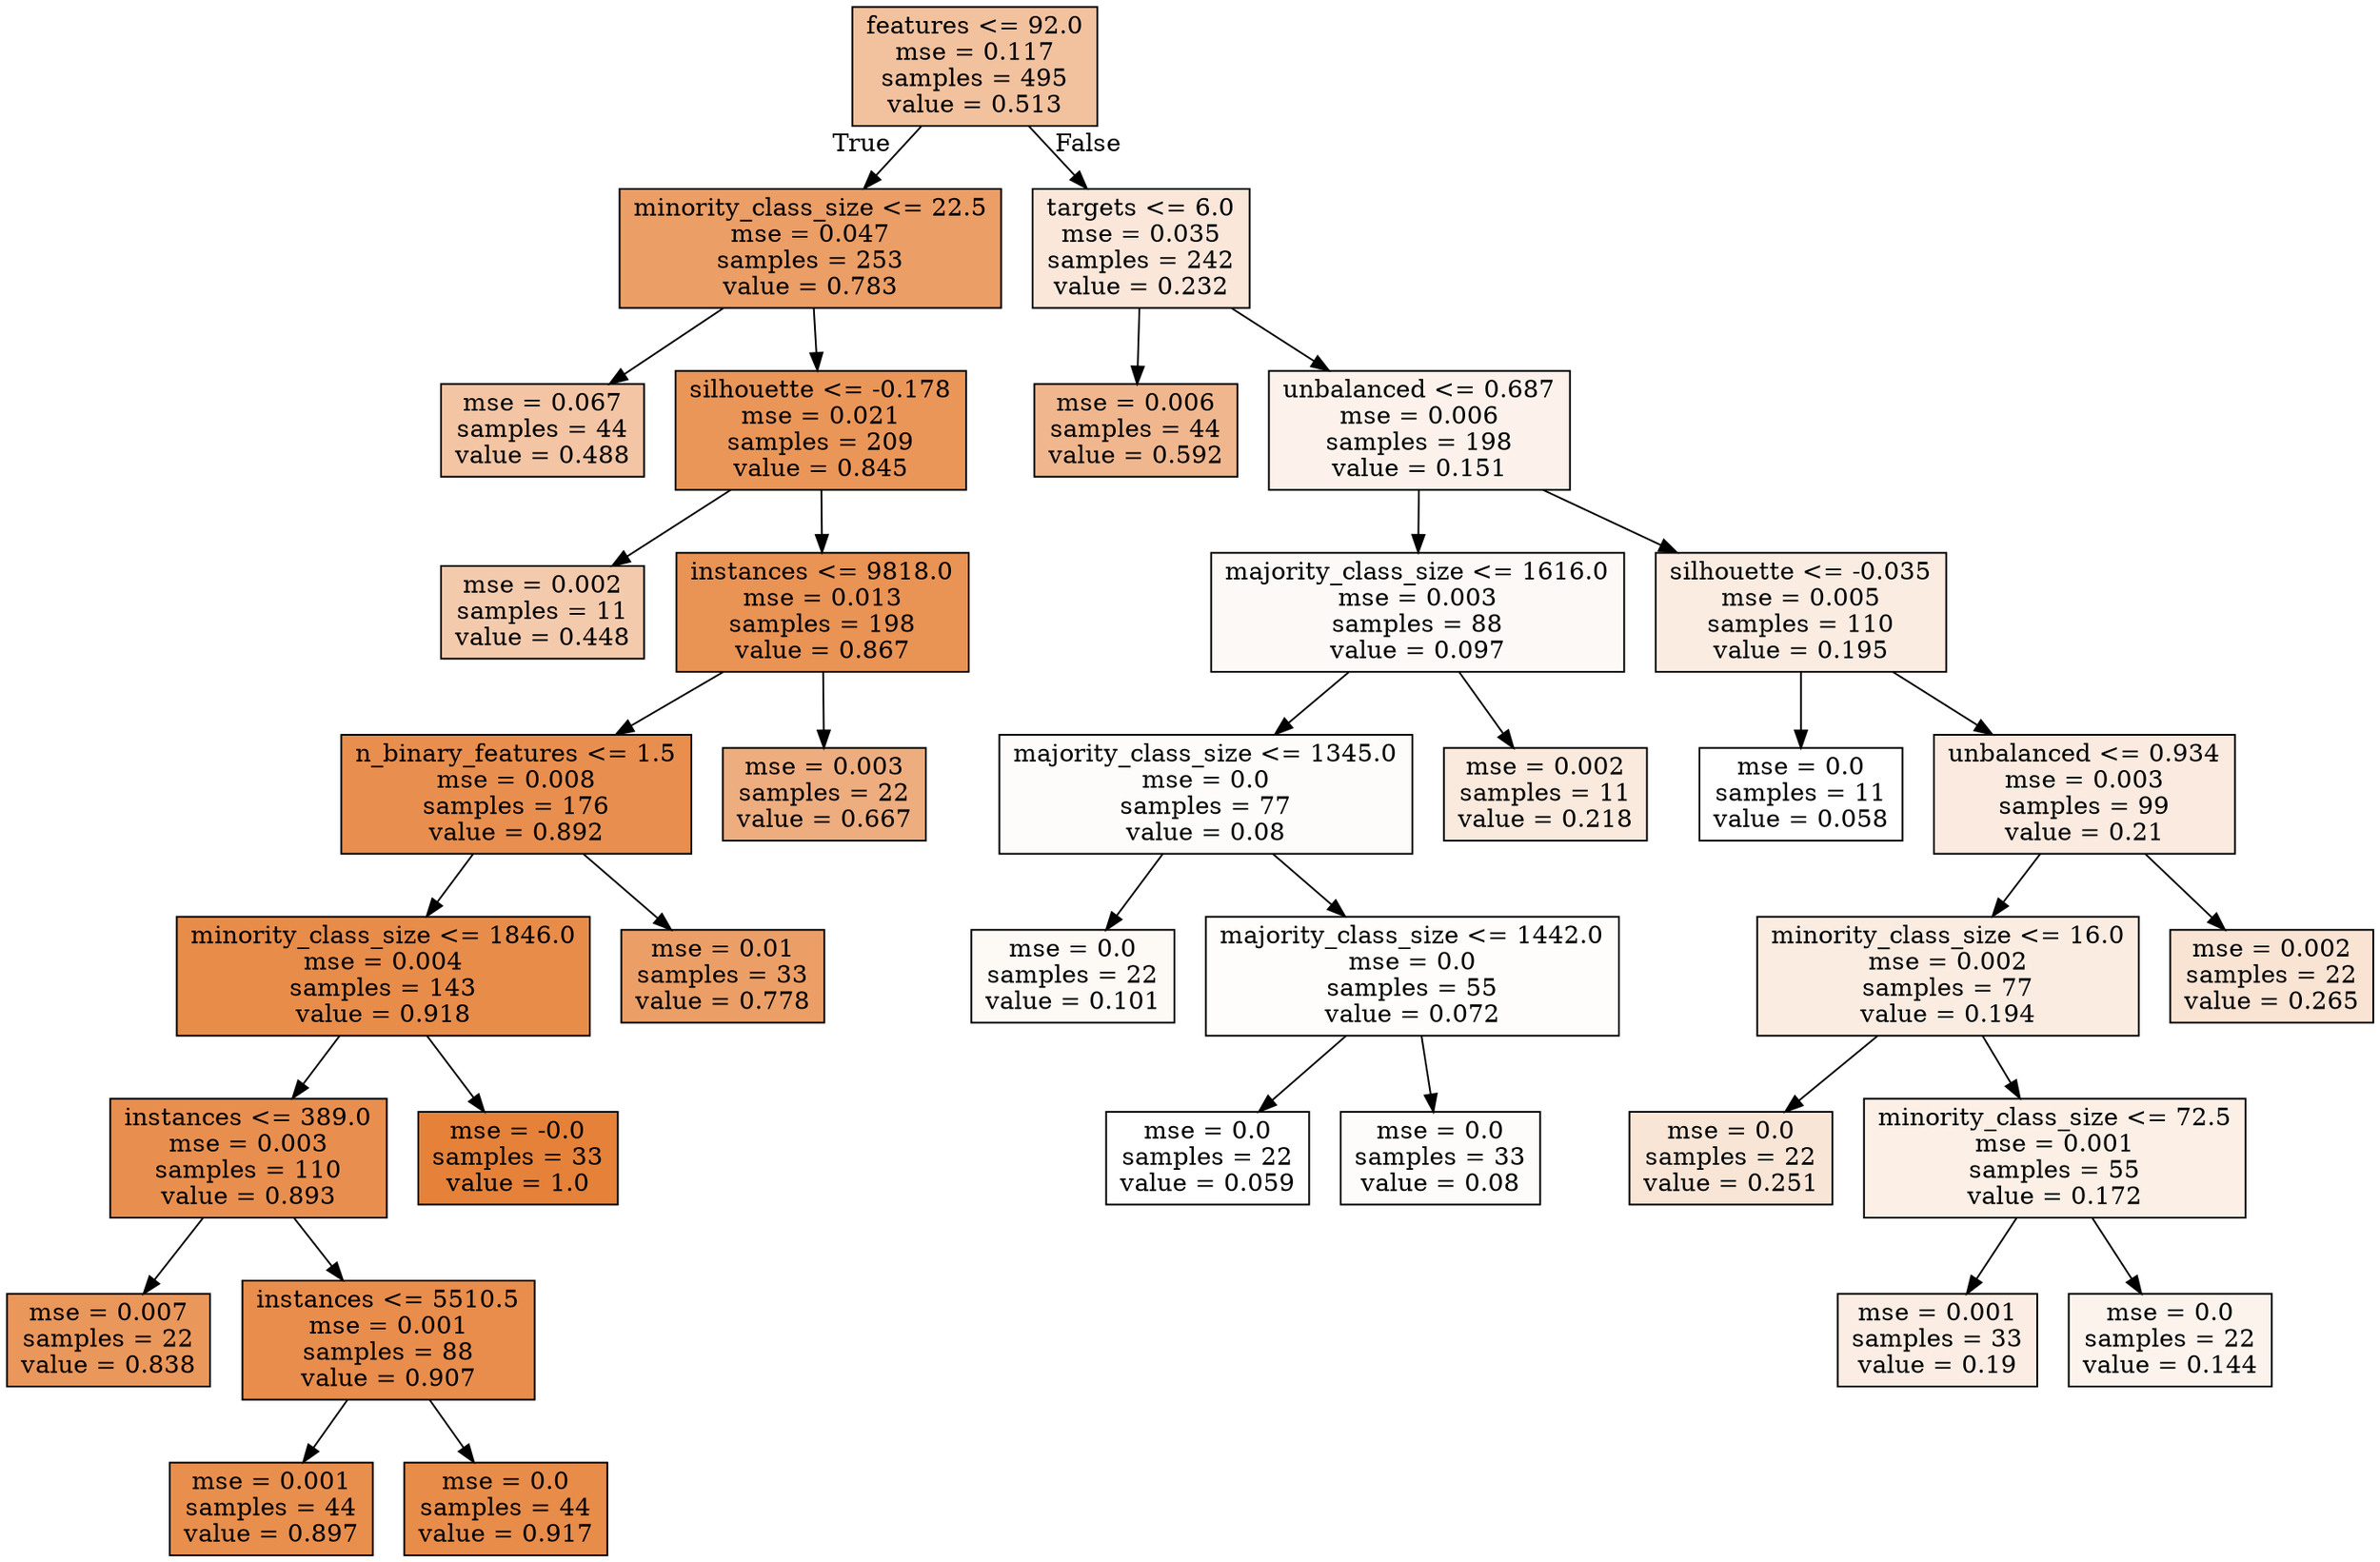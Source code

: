 digraph Tree {
node [shape=box, style="filled", color="black"] ;
0 [label="features <= 92.0\nmse = 0.117\nsamples = 495\nvalue = 0.513", fillcolor="#e581397b"] ;
1 [label="minority_class_size <= 22.5\nmse = 0.047\nsamples = 253\nvalue = 0.783", fillcolor="#e58139c4"] ;
0 -> 1 [labeldistance=2.5, labelangle=45, headlabel="True"] ;
2 [label="mse = 0.067\nsamples = 44\nvalue = 0.488", fillcolor="#e5813975"] ;
1 -> 2 ;
3 [label="silhouette <= -0.178\nmse = 0.021\nsamples = 209\nvalue = 0.845", fillcolor="#e58139d5"] ;
1 -> 3 ;
4 [label="mse = 0.002\nsamples = 11\nvalue = 0.448", fillcolor="#e581396a"] ;
3 -> 4 ;
5 [label="instances <= 9818.0\nmse = 0.013\nsamples = 198\nvalue = 0.867", fillcolor="#e58139db"] ;
3 -> 5 ;
6 [label="n_binary_features <= 1.5\nmse = 0.008\nsamples = 176\nvalue = 0.892", fillcolor="#e58139e2"] ;
5 -> 6 ;
7 [label="minority_class_size <= 1846.0\nmse = 0.004\nsamples = 143\nvalue = 0.918", fillcolor="#e58139e9"] ;
6 -> 7 ;
8 [label="instances <= 389.0\nmse = 0.003\nsamples = 110\nvalue = 0.893", fillcolor="#e58139e2"] ;
7 -> 8 ;
9 [label="mse = 0.007\nsamples = 22\nvalue = 0.838", fillcolor="#e58139d3"] ;
8 -> 9 ;
10 [label="instances <= 5510.5\nmse = 0.001\nsamples = 88\nvalue = 0.907", fillcolor="#e58139e6"] ;
8 -> 10 ;
11 [label="mse = 0.001\nsamples = 44\nvalue = 0.897", fillcolor="#e58139e3"] ;
10 -> 11 ;
12 [label="mse = 0.0\nsamples = 44\nvalue = 0.917", fillcolor="#e58139e9"] ;
10 -> 12 ;
13 [label="mse = -0.0\nsamples = 33\nvalue = 1.0", fillcolor="#e58139ff"] ;
7 -> 13 ;
14 [label="mse = 0.01\nsamples = 33\nvalue = 0.778", fillcolor="#e58139c3"] ;
6 -> 14 ;
15 [label="mse = 0.003\nsamples = 22\nvalue = 0.667", fillcolor="#e58139a5"] ;
5 -> 15 ;
16 [label="targets <= 6.0\nmse = 0.035\nsamples = 242\nvalue = 0.232", fillcolor="#e581392f"] ;
0 -> 16 [labeldistance=2.5, labelangle=-45, headlabel="False"] ;
17 [label="mse = 0.006\nsamples = 44\nvalue = 0.592", fillcolor="#e5813991"] ;
16 -> 17 ;
18 [label="unbalanced <= 0.687\nmse = 0.006\nsamples = 198\nvalue = 0.151", fillcolor="#e5813919"] ;
16 -> 18 ;
19 [label="majority_class_size <= 1616.0\nmse = 0.003\nsamples = 88\nvalue = 0.097", fillcolor="#e581390b"] ;
18 -> 19 ;
20 [label="majority_class_size <= 1345.0\nmse = 0.0\nsamples = 77\nvalue = 0.08", fillcolor="#e5813906"] ;
19 -> 20 ;
21 [label="mse = 0.0\nsamples = 22\nvalue = 0.101", fillcolor="#e581390c"] ;
20 -> 21 ;
22 [label="majority_class_size <= 1442.0\nmse = 0.0\nsamples = 55\nvalue = 0.072", fillcolor="#e5813904"] ;
20 -> 22 ;
23 [label="mse = 0.0\nsamples = 22\nvalue = 0.059", fillcolor="#e5813900"] ;
22 -> 23 ;
24 [label="mse = 0.0\nsamples = 33\nvalue = 0.08", fillcolor="#e5813906"] ;
22 -> 24 ;
25 [label="mse = 0.002\nsamples = 11\nvalue = 0.218", fillcolor="#e581392b"] ;
19 -> 25 ;
26 [label="silhouette <= -0.035\nmse = 0.005\nsamples = 110\nvalue = 0.195", fillcolor="#e5813925"] ;
18 -> 26 ;
27 [label="mse = 0.0\nsamples = 11\nvalue = 0.058", fillcolor="#e5813900"] ;
26 -> 27 ;
28 [label="unbalanced <= 0.934\nmse = 0.003\nsamples = 99\nvalue = 0.21", fillcolor="#e5813929"] ;
26 -> 28 ;
29 [label="minority_class_size <= 16.0\nmse = 0.002\nsamples = 77\nvalue = 0.194", fillcolor="#e5813925"] ;
28 -> 29 ;
30 [label="mse = 0.0\nsamples = 22\nvalue = 0.251", fillcolor="#e5813934"] ;
29 -> 30 ;
31 [label="minority_class_size <= 72.5\nmse = 0.001\nsamples = 55\nvalue = 0.172", fillcolor="#e581391f"] ;
29 -> 31 ;
32 [label="mse = 0.001\nsamples = 33\nvalue = 0.19", fillcolor="#e5813924"] ;
31 -> 32 ;
33 [label="mse = 0.0\nsamples = 22\nvalue = 0.144", fillcolor="#e5813917"] ;
31 -> 33 ;
34 [label="mse = 0.002\nsamples = 22\nvalue = 0.265", fillcolor="#e5813938"] ;
28 -> 34 ;
}